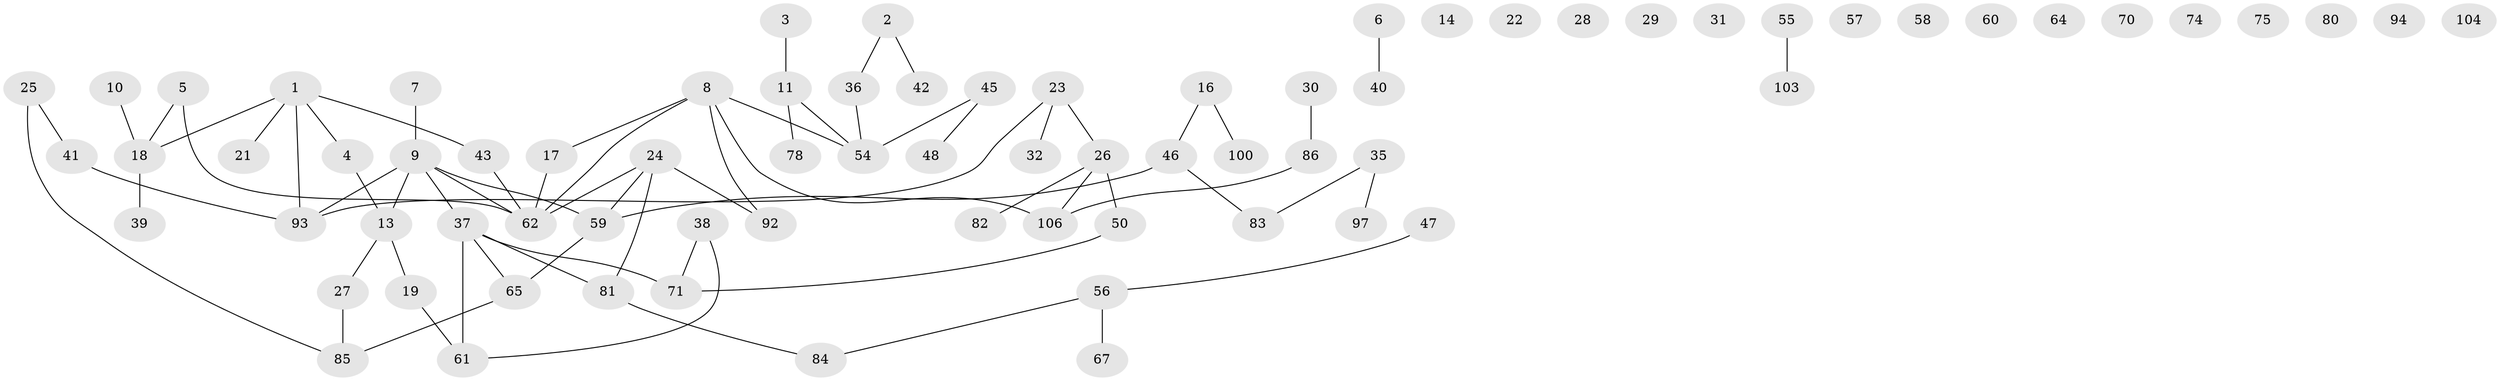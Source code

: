 // Generated by graph-tools (version 1.1) at 2025/23/03/03/25 07:23:24]
// undirected, 75 vertices, 71 edges
graph export_dot {
graph [start="1"]
  node [color=gray90,style=filled];
  1 [super="+15"];
  2 [super="+76"];
  3;
  4 [super="+53"];
  5 [super="+34"];
  6 [super="+95"];
  7 [super="+79"];
  8 [super="+44"];
  9 [super="+12"];
  10;
  11 [super="+20"];
  13 [super="+108"];
  14;
  16 [super="+102"];
  17 [super="+49"];
  18 [super="+52"];
  19 [super="+33"];
  21;
  22;
  23 [super="+99"];
  24 [super="+68"];
  25 [super="+89"];
  26 [super="+77"];
  27;
  28;
  29;
  30;
  31;
  32;
  35 [super="+63"];
  36;
  37 [super="+51"];
  38 [super="+91"];
  39;
  40;
  41;
  42;
  43 [super="+105"];
  45;
  46 [super="+69"];
  47;
  48;
  50;
  54 [super="+96"];
  55 [super="+90"];
  56 [super="+66"];
  57;
  58;
  59 [super="+101"];
  60 [super="+98"];
  61 [super="+73"];
  62 [super="+88"];
  64;
  65;
  67;
  70;
  71 [super="+72"];
  74;
  75;
  78;
  80;
  81;
  82;
  83;
  84;
  85 [super="+107"];
  86 [super="+87"];
  92;
  93;
  94;
  97;
  100;
  103;
  104;
  106;
  1 -- 4;
  1 -- 21;
  1 -- 43;
  1 -- 93;
  1 -- 18;
  2 -- 42;
  2 -- 36;
  3 -- 11;
  4 -- 13;
  5 -- 18 [weight=2];
  5 -- 62;
  6 -- 40;
  7 -- 9;
  8 -- 106;
  8 -- 92;
  8 -- 54;
  8 -- 62;
  8 -- 17;
  9 -- 13;
  9 -- 37;
  9 -- 93;
  9 -- 59;
  9 -- 62;
  10 -- 18;
  11 -- 54;
  11 -- 78;
  13 -- 19;
  13 -- 27;
  16 -- 100;
  16 -- 46;
  17 -- 62;
  18 -- 39;
  19 -- 61;
  23 -- 32;
  23 -- 26;
  23 -- 93;
  24 -- 59;
  24 -- 62;
  24 -- 81;
  24 -- 92;
  25 -- 41;
  25 -- 85;
  26 -- 50;
  26 -- 82;
  26 -- 106;
  27 -- 85;
  30 -- 86;
  35 -- 83;
  35 -- 97;
  36 -- 54;
  37 -- 65;
  37 -- 71;
  37 -- 81;
  37 -- 61 [weight=2];
  38 -- 61;
  38 -- 71;
  41 -- 93;
  43 -- 62;
  45 -- 48;
  45 -- 54;
  46 -- 83;
  46 -- 59;
  47 -- 56;
  50 -- 71;
  55 -- 103;
  56 -- 67;
  56 -- 84;
  59 -- 65;
  65 -- 85;
  81 -- 84;
  86 -- 106;
}
